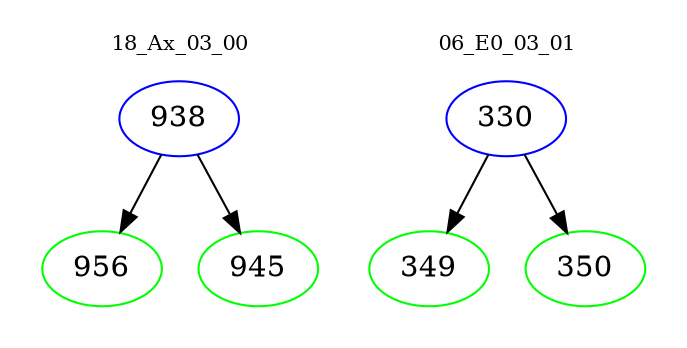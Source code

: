 digraph{
subgraph cluster_0 {
color = white
label = "18_Ax_03_00";
fontsize=10;
T0_938 [label="938", color="blue"]
T0_938 -> T0_956 [color="black"]
T0_956 [label="956", color="green"]
T0_938 -> T0_945 [color="black"]
T0_945 [label="945", color="green"]
}
subgraph cluster_1 {
color = white
label = "06_E0_03_01";
fontsize=10;
T1_330 [label="330", color="blue"]
T1_330 -> T1_349 [color="black"]
T1_349 [label="349", color="green"]
T1_330 -> T1_350 [color="black"]
T1_350 [label="350", color="green"]
}
}
